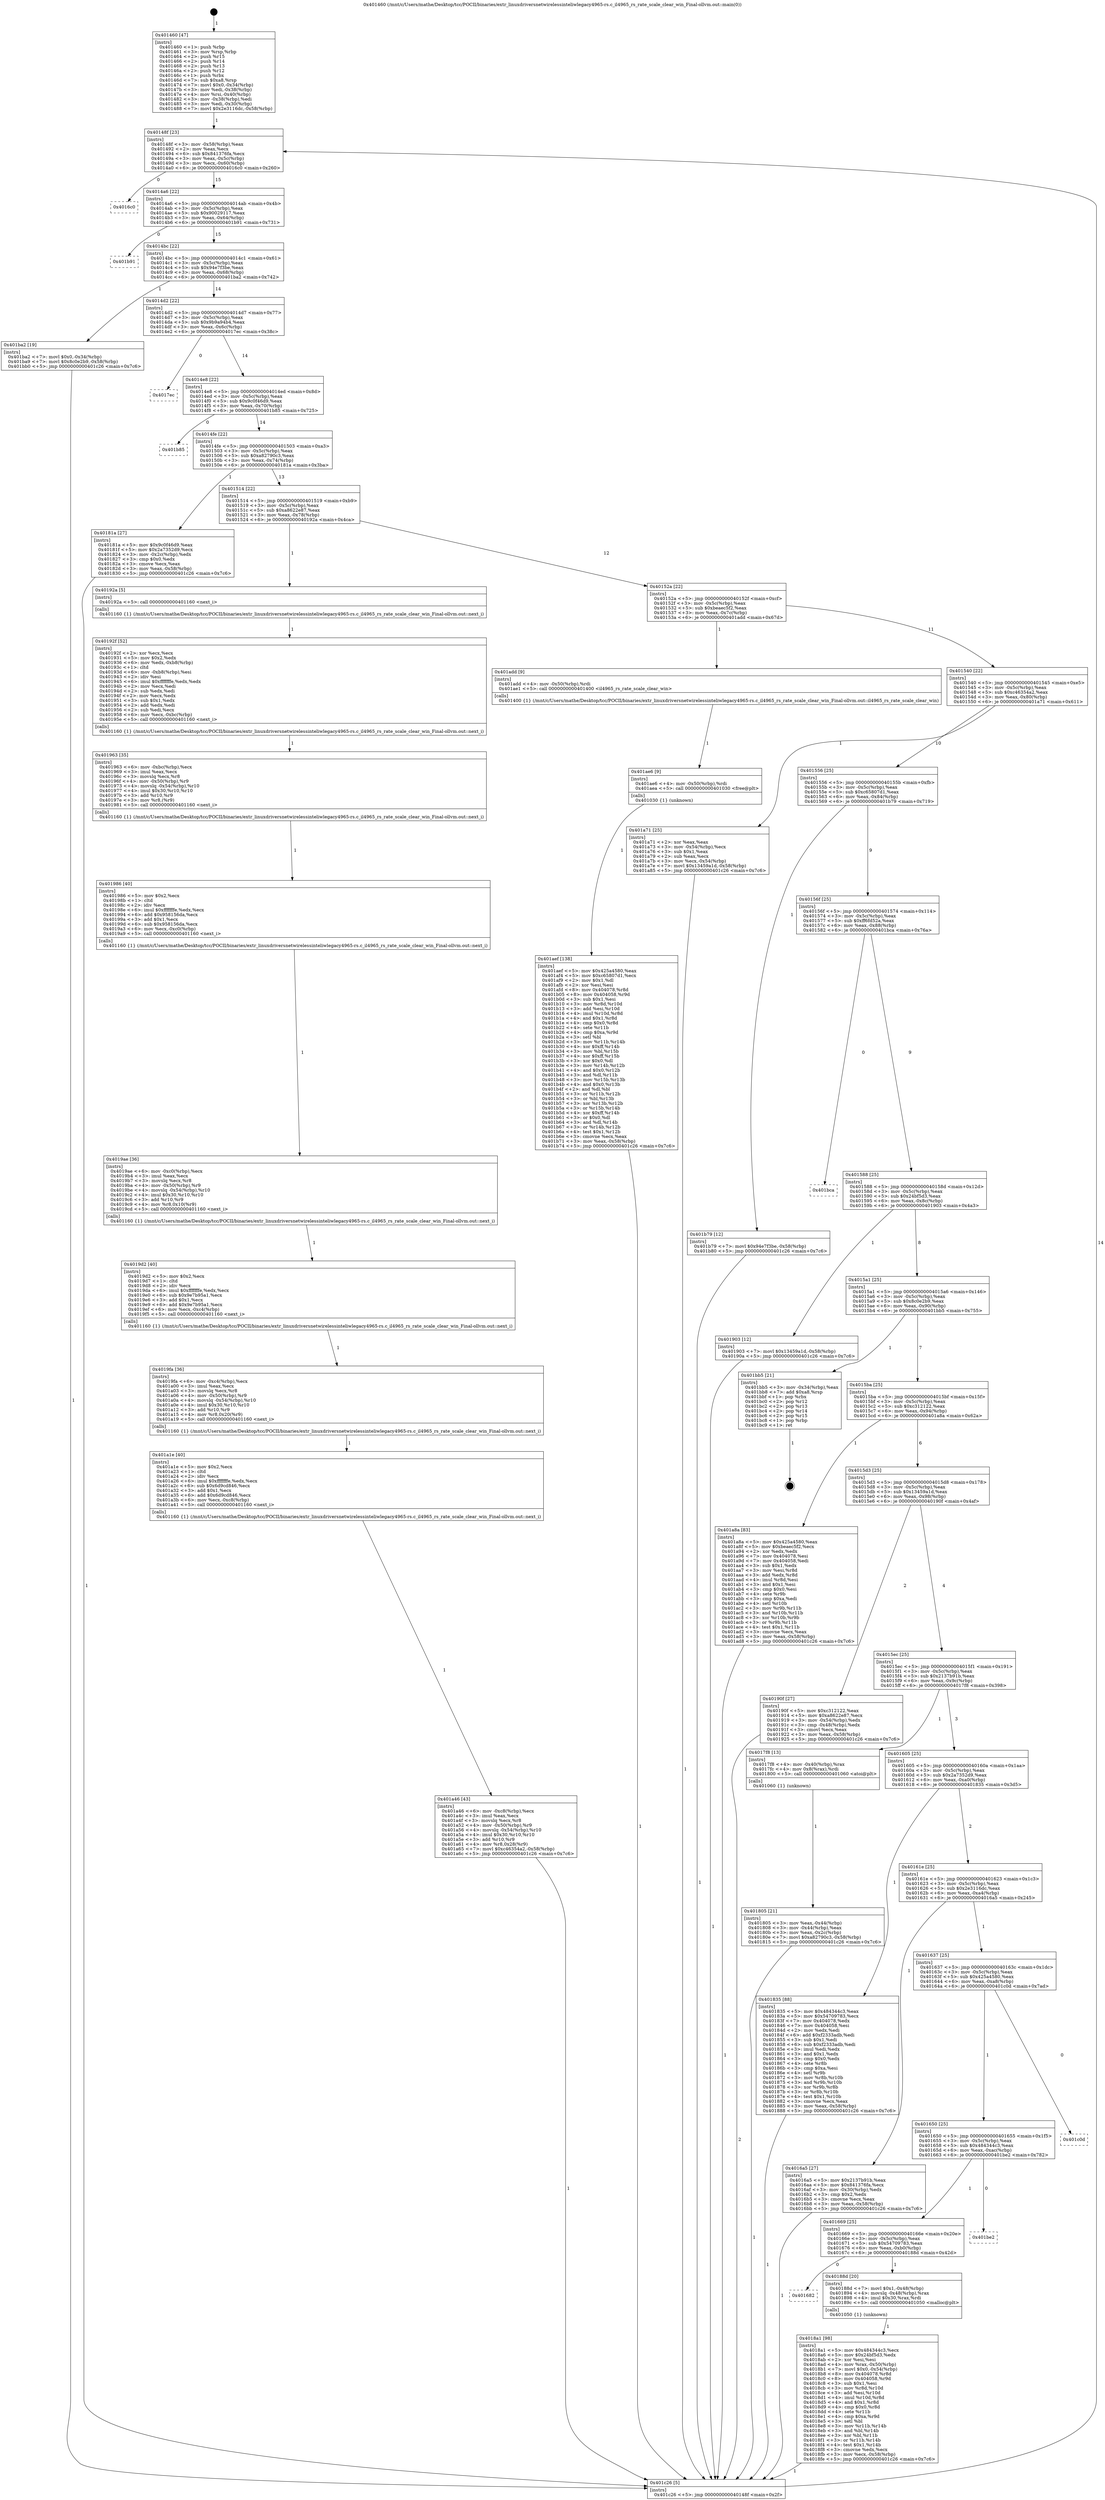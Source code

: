 digraph "0x401460" {
  label = "0x401460 (/mnt/c/Users/mathe/Desktop/tcc/POCII/binaries/extr_linuxdriversnetwirelessinteliwlegacy4965-rs.c_il4965_rs_rate_scale_clear_win_Final-ollvm.out::main(0))"
  labelloc = "t"
  node[shape=record]

  Entry [label="",width=0.3,height=0.3,shape=circle,fillcolor=black,style=filled]
  "0x40148f" [label="{
     0x40148f [23]\l
     | [instrs]\l
     &nbsp;&nbsp;0x40148f \<+3\>: mov -0x58(%rbp),%eax\l
     &nbsp;&nbsp;0x401492 \<+2\>: mov %eax,%ecx\l
     &nbsp;&nbsp;0x401494 \<+6\>: sub $0x841376fa,%ecx\l
     &nbsp;&nbsp;0x40149a \<+3\>: mov %eax,-0x5c(%rbp)\l
     &nbsp;&nbsp;0x40149d \<+3\>: mov %ecx,-0x60(%rbp)\l
     &nbsp;&nbsp;0x4014a0 \<+6\>: je 00000000004016c0 \<main+0x260\>\l
  }"]
  "0x4016c0" [label="{
     0x4016c0\l
  }", style=dashed]
  "0x4014a6" [label="{
     0x4014a6 [22]\l
     | [instrs]\l
     &nbsp;&nbsp;0x4014a6 \<+5\>: jmp 00000000004014ab \<main+0x4b\>\l
     &nbsp;&nbsp;0x4014ab \<+3\>: mov -0x5c(%rbp),%eax\l
     &nbsp;&nbsp;0x4014ae \<+5\>: sub $0x90029117,%eax\l
     &nbsp;&nbsp;0x4014b3 \<+3\>: mov %eax,-0x64(%rbp)\l
     &nbsp;&nbsp;0x4014b6 \<+6\>: je 0000000000401b91 \<main+0x731\>\l
  }"]
  Exit [label="",width=0.3,height=0.3,shape=circle,fillcolor=black,style=filled,peripheries=2]
  "0x401b91" [label="{
     0x401b91\l
  }", style=dashed]
  "0x4014bc" [label="{
     0x4014bc [22]\l
     | [instrs]\l
     &nbsp;&nbsp;0x4014bc \<+5\>: jmp 00000000004014c1 \<main+0x61\>\l
     &nbsp;&nbsp;0x4014c1 \<+3\>: mov -0x5c(%rbp),%eax\l
     &nbsp;&nbsp;0x4014c4 \<+5\>: sub $0x94e7f3be,%eax\l
     &nbsp;&nbsp;0x4014c9 \<+3\>: mov %eax,-0x68(%rbp)\l
     &nbsp;&nbsp;0x4014cc \<+6\>: je 0000000000401ba2 \<main+0x742\>\l
  }"]
  "0x401aef" [label="{
     0x401aef [138]\l
     | [instrs]\l
     &nbsp;&nbsp;0x401aef \<+5\>: mov $0x425a4580,%eax\l
     &nbsp;&nbsp;0x401af4 \<+5\>: mov $0xc65807d1,%ecx\l
     &nbsp;&nbsp;0x401af9 \<+2\>: mov $0x1,%dl\l
     &nbsp;&nbsp;0x401afb \<+2\>: xor %esi,%esi\l
     &nbsp;&nbsp;0x401afd \<+8\>: mov 0x404078,%r8d\l
     &nbsp;&nbsp;0x401b05 \<+8\>: mov 0x404058,%r9d\l
     &nbsp;&nbsp;0x401b0d \<+3\>: sub $0x1,%esi\l
     &nbsp;&nbsp;0x401b10 \<+3\>: mov %r8d,%r10d\l
     &nbsp;&nbsp;0x401b13 \<+3\>: add %esi,%r10d\l
     &nbsp;&nbsp;0x401b16 \<+4\>: imul %r10d,%r8d\l
     &nbsp;&nbsp;0x401b1a \<+4\>: and $0x1,%r8d\l
     &nbsp;&nbsp;0x401b1e \<+4\>: cmp $0x0,%r8d\l
     &nbsp;&nbsp;0x401b22 \<+4\>: sete %r11b\l
     &nbsp;&nbsp;0x401b26 \<+4\>: cmp $0xa,%r9d\l
     &nbsp;&nbsp;0x401b2a \<+3\>: setl %bl\l
     &nbsp;&nbsp;0x401b2d \<+3\>: mov %r11b,%r14b\l
     &nbsp;&nbsp;0x401b30 \<+4\>: xor $0xff,%r14b\l
     &nbsp;&nbsp;0x401b34 \<+3\>: mov %bl,%r15b\l
     &nbsp;&nbsp;0x401b37 \<+4\>: xor $0xff,%r15b\l
     &nbsp;&nbsp;0x401b3b \<+3\>: xor $0x0,%dl\l
     &nbsp;&nbsp;0x401b3e \<+3\>: mov %r14b,%r12b\l
     &nbsp;&nbsp;0x401b41 \<+4\>: and $0x0,%r12b\l
     &nbsp;&nbsp;0x401b45 \<+3\>: and %dl,%r11b\l
     &nbsp;&nbsp;0x401b48 \<+3\>: mov %r15b,%r13b\l
     &nbsp;&nbsp;0x401b4b \<+4\>: and $0x0,%r13b\l
     &nbsp;&nbsp;0x401b4f \<+2\>: and %dl,%bl\l
     &nbsp;&nbsp;0x401b51 \<+3\>: or %r11b,%r12b\l
     &nbsp;&nbsp;0x401b54 \<+3\>: or %bl,%r13b\l
     &nbsp;&nbsp;0x401b57 \<+3\>: xor %r13b,%r12b\l
     &nbsp;&nbsp;0x401b5a \<+3\>: or %r15b,%r14b\l
     &nbsp;&nbsp;0x401b5d \<+4\>: xor $0xff,%r14b\l
     &nbsp;&nbsp;0x401b61 \<+3\>: or $0x0,%dl\l
     &nbsp;&nbsp;0x401b64 \<+3\>: and %dl,%r14b\l
     &nbsp;&nbsp;0x401b67 \<+3\>: or %r14b,%r12b\l
     &nbsp;&nbsp;0x401b6a \<+4\>: test $0x1,%r12b\l
     &nbsp;&nbsp;0x401b6e \<+3\>: cmovne %ecx,%eax\l
     &nbsp;&nbsp;0x401b71 \<+3\>: mov %eax,-0x58(%rbp)\l
     &nbsp;&nbsp;0x401b74 \<+5\>: jmp 0000000000401c26 \<main+0x7c6\>\l
  }"]
  "0x401ba2" [label="{
     0x401ba2 [19]\l
     | [instrs]\l
     &nbsp;&nbsp;0x401ba2 \<+7\>: movl $0x0,-0x34(%rbp)\l
     &nbsp;&nbsp;0x401ba9 \<+7\>: movl $0x8c0e2b9,-0x58(%rbp)\l
     &nbsp;&nbsp;0x401bb0 \<+5\>: jmp 0000000000401c26 \<main+0x7c6\>\l
  }"]
  "0x4014d2" [label="{
     0x4014d2 [22]\l
     | [instrs]\l
     &nbsp;&nbsp;0x4014d2 \<+5\>: jmp 00000000004014d7 \<main+0x77\>\l
     &nbsp;&nbsp;0x4014d7 \<+3\>: mov -0x5c(%rbp),%eax\l
     &nbsp;&nbsp;0x4014da \<+5\>: sub $0x9b9a94b4,%eax\l
     &nbsp;&nbsp;0x4014df \<+3\>: mov %eax,-0x6c(%rbp)\l
     &nbsp;&nbsp;0x4014e2 \<+6\>: je 00000000004017ec \<main+0x38c\>\l
  }"]
  "0x401ae6" [label="{
     0x401ae6 [9]\l
     | [instrs]\l
     &nbsp;&nbsp;0x401ae6 \<+4\>: mov -0x50(%rbp),%rdi\l
     &nbsp;&nbsp;0x401aea \<+5\>: call 0000000000401030 \<free@plt\>\l
     | [calls]\l
     &nbsp;&nbsp;0x401030 \{1\} (unknown)\l
  }"]
  "0x4017ec" [label="{
     0x4017ec\l
  }", style=dashed]
  "0x4014e8" [label="{
     0x4014e8 [22]\l
     | [instrs]\l
     &nbsp;&nbsp;0x4014e8 \<+5\>: jmp 00000000004014ed \<main+0x8d\>\l
     &nbsp;&nbsp;0x4014ed \<+3\>: mov -0x5c(%rbp),%eax\l
     &nbsp;&nbsp;0x4014f0 \<+5\>: sub $0x9c0f46d9,%eax\l
     &nbsp;&nbsp;0x4014f5 \<+3\>: mov %eax,-0x70(%rbp)\l
     &nbsp;&nbsp;0x4014f8 \<+6\>: je 0000000000401b85 \<main+0x725\>\l
  }"]
  "0x401a46" [label="{
     0x401a46 [43]\l
     | [instrs]\l
     &nbsp;&nbsp;0x401a46 \<+6\>: mov -0xc8(%rbp),%ecx\l
     &nbsp;&nbsp;0x401a4c \<+3\>: imul %eax,%ecx\l
     &nbsp;&nbsp;0x401a4f \<+3\>: movslq %ecx,%r8\l
     &nbsp;&nbsp;0x401a52 \<+4\>: mov -0x50(%rbp),%r9\l
     &nbsp;&nbsp;0x401a56 \<+4\>: movslq -0x54(%rbp),%r10\l
     &nbsp;&nbsp;0x401a5a \<+4\>: imul $0x30,%r10,%r10\l
     &nbsp;&nbsp;0x401a5e \<+3\>: add %r10,%r9\l
     &nbsp;&nbsp;0x401a61 \<+4\>: mov %r8,0x28(%r9)\l
     &nbsp;&nbsp;0x401a65 \<+7\>: movl $0xc46354a2,-0x58(%rbp)\l
     &nbsp;&nbsp;0x401a6c \<+5\>: jmp 0000000000401c26 \<main+0x7c6\>\l
  }"]
  "0x401b85" [label="{
     0x401b85\l
  }", style=dashed]
  "0x4014fe" [label="{
     0x4014fe [22]\l
     | [instrs]\l
     &nbsp;&nbsp;0x4014fe \<+5\>: jmp 0000000000401503 \<main+0xa3\>\l
     &nbsp;&nbsp;0x401503 \<+3\>: mov -0x5c(%rbp),%eax\l
     &nbsp;&nbsp;0x401506 \<+5\>: sub $0xa82790c3,%eax\l
     &nbsp;&nbsp;0x40150b \<+3\>: mov %eax,-0x74(%rbp)\l
     &nbsp;&nbsp;0x40150e \<+6\>: je 000000000040181a \<main+0x3ba\>\l
  }"]
  "0x401a1e" [label="{
     0x401a1e [40]\l
     | [instrs]\l
     &nbsp;&nbsp;0x401a1e \<+5\>: mov $0x2,%ecx\l
     &nbsp;&nbsp;0x401a23 \<+1\>: cltd\l
     &nbsp;&nbsp;0x401a24 \<+2\>: idiv %ecx\l
     &nbsp;&nbsp;0x401a26 \<+6\>: imul $0xfffffffe,%edx,%ecx\l
     &nbsp;&nbsp;0x401a2c \<+6\>: sub $0x6d9cd846,%ecx\l
     &nbsp;&nbsp;0x401a32 \<+3\>: add $0x1,%ecx\l
     &nbsp;&nbsp;0x401a35 \<+6\>: add $0x6d9cd846,%ecx\l
     &nbsp;&nbsp;0x401a3b \<+6\>: mov %ecx,-0xc8(%rbp)\l
     &nbsp;&nbsp;0x401a41 \<+5\>: call 0000000000401160 \<next_i\>\l
     | [calls]\l
     &nbsp;&nbsp;0x401160 \{1\} (/mnt/c/Users/mathe/Desktop/tcc/POCII/binaries/extr_linuxdriversnetwirelessinteliwlegacy4965-rs.c_il4965_rs_rate_scale_clear_win_Final-ollvm.out::next_i)\l
  }"]
  "0x40181a" [label="{
     0x40181a [27]\l
     | [instrs]\l
     &nbsp;&nbsp;0x40181a \<+5\>: mov $0x9c0f46d9,%eax\l
     &nbsp;&nbsp;0x40181f \<+5\>: mov $0x2a7352d9,%ecx\l
     &nbsp;&nbsp;0x401824 \<+3\>: mov -0x2c(%rbp),%edx\l
     &nbsp;&nbsp;0x401827 \<+3\>: cmp $0x0,%edx\l
     &nbsp;&nbsp;0x40182a \<+3\>: cmove %ecx,%eax\l
     &nbsp;&nbsp;0x40182d \<+3\>: mov %eax,-0x58(%rbp)\l
     &nbsp;&nbsp;0x401830 \<+5\>: jmp 0000000000401c26 \<main+0x7c6\>\l
  }"]
  "0x401514" [label="{
     0x401514 [22]\l
     | [instrs]\l
     &nbsp;&nbsp;0x401514 \<+5\>: jmp 0000000000401519 \<main+0xb9\>\l
     &nbsp;&nbsp;0x401519 \<+3\>: mov -0x5c(%rbp),%eax\l
     &nbsp;&nbsp;0x40151c \<+5\>: sub $0xa8622e87,%eax\l
     &nbsp;&nbsp;0x401521 \<+3\>: mov %eax,-0x78(%rbp)\l
     &nbsp;&nbsp;0x401524 \<+6\>: je 000000000040192a \<main+0x4ca\>\l
  }"]
  "0x4019fa" [label="{
     0x4019fa [36]\l
     | [instrs]\l
     &nbsp;&nbsp;0x4019fa \<+6\>: mov -0xc4(%rbp),%ecx\l
     &nbsp;&nbsp;0x401a00 \<+3\>: imul %eax,%ecx\l
     &nbsp;&nbsp;0x401a03 \<+3\>: movslq %ecx,%r8\l
     &nbsp;&nbsp;0x401a06 \<+4\>: mov -0x50(%rbp),%r9\l
     &nbsp;&nbsp;0x401a0a \<+4\>: movslq -0x54(%rbp),%r10\l
     &nbsp;&nbsp;0x401a0e \<+4\>: imul $0x30,%r10,%r10\l
     &nbsp;&nbsp;0x401a12 \<+3\>: add %r10,%r9\l
     &nbsp;&nbsp;0x401a15 \<+4\>: mov %r8,0x20(%r9)\l
     &nbsp;&nbsp;0x401a19 \<+5\>: call 0000000000401160 \<next_i\>\l
     | [calls]\l
     &nbsp;&nbsp;0x401160 \{1\} (/mnt/c/Users/mathe/Desktop/tcc/POCII/binaries/extr_linuxdriversnetwirelessinteliwlegacy4965-rs.c_il4965_rs_rate_scale_clear_win_Final-ollvm.out::next_i)\l
  }"]
  "0x40192a" [label="{
     0x40192a [5]\l
     | [instrs]\l
     &nbsp;&nbsp;0x40192a \<+5\>: call 0000000000401160 \<next_i\>\l
     | [calls]\l
     &nbsp;&nbsp;0x401160 \{1\} (/mnt/c/Users/mathe/Desktop/tcc/POCII/binaries/extr_linuxdriversnetwirelessinteliwlegacy4965-rs.c_il4965_rs_rate_scale_clear_win_Final-ollvm.out::next_i)\l
  }"]
  "0x40152a" [label="{
     0x40152a [22]\l
     | [instrs]\l
     &nbsp;&nbsp;0x40152a \<+5\>: jmp 000000000040152f \<main+0xcf\>\l
     &nbsp;&nbsp;0x40152f \<+3\>: mov -0x5c(%rbp),%eax\l
     &nbsp;&nbsp;0x401532 \<+5\>: sub $0xbeaec5f2,%eax\l
     &nbsp;&nbsp;0x401537 \<+3\>: mov %eax,-0x7c(%rbp)\l
     &nbsp;&nbsp;0x40153a \<+6\>: je 0000000000401add \<main+0x67d\>\l
  }"]
  "0x4019d2" [label="{
     0x4019d2 [40]\l
     | [instrs]\l
     &nbsp;&nbsp;0x4019d2 \<+5\>: mov $0x2,%ecx\l
     &nbsp;&nbsp;0x4019d7 \<+1\>: cltd\l
     &nbsp;&nbsp;0x4019d8 \<+2\>: idiv %ecx\l
     &nbsp;&nbsp;0x4019da \<+6\>: imul $0xfffffffe,%edx,%ecx\l
     &nbsp;&nbsp;0x4019e0 \<+6\>: sub $0x9e7b95a1,%ecx\l
     &nbsp;&nbsp;0x4019e6 \<+3\>: add $0x1,%ecx\l
     &nbsp;&nbsp;0x4019e9 \<+6\>: add $0x9e7b95a1,%ecx\l
     &nbsp;&nbsp;0x4019ef \<+6\>: mov %ecx,-0xc4(%rbp)\l
     &nbsp;&nbsp;0x4019f5 \<+5\>: call 0000000000401160 \<next_i\>\l
     | [calls]\l
     &nbsp;&nbsp;0x401160 \{1\} (/mnt/c/Users/mathe/Desktop/tcc/POCII/binaries/extr_linuxdriversnetwirelessinteliwlegacy4965-rs.c_il4965_rs_rate_scale_clear_win_Final-ollvm.out::next_i)\l
  }"]
  "0x401add" [label="{
     0x401add [9]\l
     | [instrs]\l
     &nbsp;&nbsp;0x401add \<+4\>: mov -0x50(%rbp),%rdi\l
     &nbsp;&nbsp;0x401ae1 \<+5\>: call 0000000000401400 \<il4965_rs_rate_scale_clear_win\>\l
     | [calls]\l
     &nbsp;&nbsp;0x401400 \{1\} (/mnt/c/Users/mathe/Desktop/tcc/POCII/binaries/extr_linuxdriversnetwirelessinteliwlegacy4965-rs.c_il4965_rs_rate_scale_clear_win_Final-ollvm.out::il4965_rs_rate_scale_clear_win)\l
  }"]
  "0x401540" [label="{
     0x401540 [22]\l
     | [instrs]\l
     &nbsp;&nbsp;0x401540 \<+5\>: jmp 0000000000401545 \<main+0xe5\>\l
     &nbsp;&nbsp;0x401545 \<+3\>: mov -0x5c(%rbp),%eax\l
     &nbsp;&nbsp;0x401548 \<+5\>: sub $0xc46354a2,%eax\l
     &nbsp;&nbsp;0x40154d \<+3\>: mov %eax,-0x80(%rbp)\l
     &nbsp;&nbsp;0x401550 \<+6\>: je 0000000000401a71 \<main+0x611\>\l
  }"]
  "0x4019ae" [label="{
     0x4019ae [36]\l
     | [instrs]\l
     &nbsp;&nbsp;0x4019ae \<+6\>: mov -0xc0(%rbp),%ecx\l
     &nbsp;&nbsp;0x4019b4 \<+3\>: imul %eax,%ecx\l
     &nbsp;&nbsp;0x4019b7 \<+3\>: movslq %ecx,%r8\l
     &nbsp;&nbsp;0x4019ba \<+4\>: mov -0x50(%rbp),%r9\l
     &nbsp;&nbsp;0x4019be \<+4\>: movslq -0x54(%rbp),%r10\l
     &nbsp;&nbsp;0x4019c2 \<+4\>: imul $0x30,%r10,%r10\l
     &nbsp;&nbsp;0x4019c6 \<+3\>: add %r10,%r9\l
     &nbsp;&nbsp;0x4019c9 \<+4\>: mov %r8,0x10(%r9)\l
     &nbsp;&nbsp;0x4019cd \<+5\>: call 0000000000401160 \<next_i\>\l
     | [calls]\l
     &nbsp;&nbsp;0x401160 \{1\} (/mnt/c/Users/mathe/Desktop/tcc/POCII/binaries/extr_linuxdriversnetwirelessinteliwlegacy4965-rs.c_il4965_rs_rate_scale_clear_win_Final-ollvm.out::next_i)\l
  }"]
  "0x401a71" [label="{
     0x401a71 [25]\l
     | [instrs]\l
     &nbsp;&nbsp;0x401a71 \<+2\>: xor %eax,%eax\l
     &nbsp;&nbsp;0x401a73 \<+3\>: mov -0x54(%rbp),%ecx\l
     &nbsp;&nbsp;0x401a76 \<+3\>: sub $0x1,%eax\l
     &nbsp;&nbsp;0x401a79 \<+2\>: sub %eax,%ecx\l
     &nbsp;&nbsp;0x401a7b \<+3\>: mov %ecx,-0x54(%rbp)\l
     &nbsp;&nbsp;0x401a7e \<+7\>: movl $0x13459a1d,-0x58(%rbp)\l
     &nbsp;&nbsp;0x401a85 \<+5\>: jmp 0000000000401c26 \<main+0x7c6\>\l
  }"]
  "0x401556" [label="{
     0x401556 [25]\l
     | [instrs]\l
     &nbsp;&nbsp;0x401556 \<+5\>: jmp 000000000040155b \<main+0xfb\>\l
     &nbsp;&nbsp;0x40155b \<+3\>: mov -0x5c(%rbp),%eax\l
     &nbsp;&nbsp;0x40155e \<+5\>: sub $0xc65807d1,%eax\l
     &nbsp;&nbsp;0x401563 \<+6\>: mov %eax,-0x84(%rbp)\l
     &nbsp;&nbsp;0x401569 \<+6\>: je 0000000000401b79 \<main+0x719\>\l
  }"]
  "0x401986" [label="{
     0x401986 [40]\l
     | [instrs]\l
     &nbsp;&nbsp;0x401986 \<+5\>: mov $0x2,%ecx\l
     &nbsp;&nbsp;0x40198b \<+1\>: cltd\l
     &nbsp;&nbsp;0x40198c \<+2\>: idiv %ecx\l
     &nbsp;&nbsp;0x40198e \<+6\>: imul $0xfffffffe,%edx,%ecx\l
     &nbsp;&nbsp;0x401994 \<+6\>: add $0x958156da,%ecx\l
     &nbsp;&nbsp;0x40199a \<+3\>: add $0x1,%ecx\l
     &nbsp;&nbsp;0x40199d \<+6\>: sub $0x958156da,%ecx\l
     &nbsp;&nbsp;0x4019a3 \<+6\>: mov %ecx,-0xc0(%rbp)\l
     &nbsp;&nbsp;0x4019a9 \<+5\>: call 0000000000401160 \<next_i\>\l
     | [calls]\l
     &nbsp;&nbsp;0x401160 \{1\} (/mnt/c/Users/mathe/Desktop/tcc/POCII/binaries/extr_linuxdriversnetwirelessinteliwlegacy4965-rs.c_il4965_rs_rate_scale_clear_win_Final-ollvm.out::next_i)\l
  }"]
  "0x401b79" [label="{
     0x401b79 [12]\l
     | [instrs]\l
     &nbsp;&nbsp;0x401b79 \<+7\>: movl $0x94e7f3be,-0x58(%rbp)\l
     &nbsp;&nbsp;0x401b80 \<+5\>: jmp 0000000000401c26 \<main+0x7c6\>\l
  }"]
  "0x40156f" [label="{
     0x40156f [25]\l
     | [instrs]\l
     &nbsp;&nbsp;0x40156f \<+5\>: jmp 0000000000401574 \<main+0x114\>\l
     &nbsp;&nbsp;0x401574 \<+3\>: mov -0x5c(%rbp),%eax\l
     &nbsp;&nbsp;0x401577 \<+5\>: sub $0xff6fd52a,%eax\l
     &nbsp;&nbsp;0x40157c \<+6\>: mov %eax,-0x88(%rbp)\l
     &nbsp;&nbsp;0x401582 \<+6\>: je 0000000000401bca \<main+0x76a\>\l
  }"]
  "0x401963" [label="{
     0x401963 [35]\l
     | [instrs]\l
     &nbsp;&nbsp;0x401963 \<+6\>: mov -0xbc(%rbp),%ecx\l
     &nbsp;&nbsp;0x401969 \<+3\>: imul %eax,%ecx\l
     &nbsp;&nbsp;0x40196c \<+3\>: movslq %ecx,%r8\l
     &nbsp;&nbsp;0x40196f \<+4\>: mov -0x50(%rbp),%r9\l
     &nbsp;&nbsp;0x401973 \<+4\>: movslq -0x54(%rbp),%r10\l
     &nbsp;&nbsp;0x401977 \<+4\>: imul $0x30,%r10,%r10\l
     &nbsp;&nbsp;0x40197b \<+3\>: add %r10,%r9\l
     &nbsp;&nbsp;0x40197e \<+3\>: mov %r8,(%r9)\l
     &nbsp;&nbsp;0x401981 \<+5\>: call 0000000000401160 \<next_i\>\l
     | [calls]\l
     &nbsp;&nbsp;0x401160 \{1\} (/mnt/c/Users/mathe/Desktop/tcc/POCII/binaries/extr_linuxdriversnetwirelessinteliwlegacy4965-rs.c_il4965_rs_rate_scale_clear_win_Final-ollvm.out::next_i)\l
  }"]
  "0x401bca" [label="{
     0x401bca\l
  }", style=dashed]
  "0x401588" [label="{
     0x401588 [25]\l
     | [instrs]\l
     &nbsp;&nbsp;0x401588 \<+5\>: jmp 000000000040158d \<main+0x12d\>\l
     &nbsp;&nbsp;0x40158d \<+3\>: mov -0x5c(%rbp),%eax\l
     &nbsp;&nbsp;0x401590 \<+5\>: sub $0x24bf5d3,%eax\l
     &nbsp;&nbsp;0x401595 \<+6\>: mov %eax,-0x8c(%rbp)\l
     &nbsp;&nbsp;0x40159b \<+6\>: je 0000000000401903 \<main+0x4a3\>\l
  }"]
  "0x40192f" [label="{
     0x40192f [52]\l
     | [instrs]\l
     &nbsp;&nbsp;0x40192f \<+2\>: xor %ecx,%ecx\l
     &nbsp;&nbsp;0x401931 \<+5\>: mov $0x2,%edx\l
     &nbsp;&nbsp;0x401936 \<+6\>: mov %edx,-0xb8(%rbp)\l
     &nbsp;&nbsp;0x40193c \<+1\>: cltd\l
     &nbsp;&nbsp;0x40193d \<+6\>: mov -0xb8(%rbp),%esi\l
     &nbsp;&nbsp;0x401943 \<+2\>: idiv %esi\l
     &nbsp;&nbsp;0x401945 \<+6\>: imul $0xfffffffe,%edx,%edx\l
     &nbsp;&nbsp;0x40194b \<+2\>: mov %ecx,%edi\l
     &nbsp;&nbsp;0x40194d \<+2\>: sub %edx,%edi\l
     &nbsp;&nbsp;0x40194f \<+2\>: mov %ecx,%edx\l
     &nbsp;&nbsp;0x401951 \<+3\>: sub $0x1,%edx\l
     &nbsp;&nbsp;0x401954 \<+2\>: add %edx,%edi\l
     &nbsp;&nbsp;0x401956 \<+2\>: sub %edi,%ecx\l
     &nbsp;&nbsp;0x401958 \<+6\>: mov %ecx,-0xbc(%rbp)\l
     &nbsp;&nbsp;0x40195e \<+5\>: call 0000000000401160 \<next_i\>\l
     | [calls]\l
     &nbsp;&nbsp;0x401160 \{1\} (/mnt/c/Users/mathe/Desktop/tcc/POCII/binaries/extr_linuxdriversnetwirelessinteliwlegacy4965-rs.c_il4965_rs_rate_scale_clear_win_Final-ollvm.out::next_i)\l
  }"]
  "0x401903" [label="{
     0x401903 [12]\l
     | [instrs]\l
     &nbsp;&nbsp;0x401903 \<+7\>: movl $0x13459a1d,-0x58(%rbp)\l
     &nbsp;&nbsp;0x40190a \<+5\>: jmp 0000000000401c26 \<main+0x7c6\>\l
  }"]
  "0x4015a1" [label="{
     0x4015a1 [25]\l
     | [instrs]\l
     &nbsp;&nbsp;0x4015a1 \<+5\>: jmp 00000000004015a6 \<main+0x146\>\l
     &nbsp;&nbsp;0x4015a6 \<+3\>: mov -0x5c(%rbp),%eax\l
     &nbsp;&nbsp;0x4015a9 \<+5\>: sub $0x8c0e2b9,%eax\l
     &nbsp;&nbsp;0x4015ae \<+6\>: mov %eax,-0x90(%rbp)\l
     &nbsp;&nbsp;0x4015b4 \<+6\>: je 0000000000401bb5 \<main+0x755\>\l
  }"]
  "0x4018a1" [label="{
     0x4018a1 [98]\l
     | [instrs]\l
     &nbsp;&nbsp;0x4018a1 \<+5\>: mov $0x484344c3,%ecx\l
     &nbsp;&nbsp;0x4018a6 \<+5\>: mov $0x24bf5d3,%edx\l
     &nbsp;&nbsp;0x4018ab \<+2\>: xor %esi,%esi\l
     &nbsp;&nbsp;0x4018ad \<+4\>: mov %rax,-0x50(%rbp)\l
     &nbsp;&nbsp;0x4018b1 \<+7\>: movl $0x0,-0x54(%rbp)\l
     &nbsp;&nbsp;0x4018b8 \<+8\>: mov 0x404078,%r8d\l
     &nbsp;&nbsp;0x4018c0 \<+8\>: mov 0x404058,%r9d\l
     &nbsp;&nbsp;0x4018c8 \<+3\>: sub $0x1,%esi\l
     &nbsp;&nbsp;0x4018cb \<+3\>: mov %r8d,%r10d\l
     &nbsp;&nbsp;0x4018ce \<+3\>: add %esi,%r10d\l
     &nbsp;&nbsp;0x4018d1 \<+4\>: imul %r10d,%r8d\l
     &nbsp;&nbsp;0x4018d5 \<+4\>: and $0x1,%r8d\l
     &nbsp;&nbsp;0x4018d9 \<+4\>: cmp $0x0,%r8d\l
     &nbsp;&nbsp;0x4018dd \<+4\>: sete %r11b\l
     &nbsp;&nbsp;0x4018e1 \<+4\>: cmp $0xa,%r9d\l
     &nbsp;&nbsp;0x4018e5 \<+3\>: setl %bl\l
     &nbsp;&nbsp;0x4018e8 \<+3\>: mov %r11b,%r14b\l
     &nbsp;&nbsp;0x4018eb \<+3\>: and %bl,%r14b\l
     &nbsp;&nbsp;0x4018ee \<+3\>: xor %bl,%r11b\l
     &nbsp;&nbsp;0x4018f1 \<+3\>: or %r11b,%r14b\l
     &nbsp;&nbsp;0x4018f4 \<+4\>: test $0x1,%r14b\l
     &nbsp;&nbsp;0x4018f8 \<+3\>: cmovne %edx,%ecx\l
     &nbsp;&nbsp;0x4018fb \<+3\>: mov %ecx,-0x58(%rbp)\l
     &nbsp;&nbsp;0x4018fe \<+5\>: jmp 0000000000401c26 \<main+0x7c6\>\l
  }"]
  "0x401bb5" [label="{
     0x401bb5 [21]\l
     | [instrs]\l
     &nbsp;&nbsp;0x401bb5 \<+3\>: mov -0x34(%rbp),%eax\l
     &nbsp;&nbsp;0x401bb8 \<+7\>: add $0xa8,%rsp\l
     &nbsp;&nbsp;0x401bbf \<+1\>: pop %rbx\l
     &nbsp;&nbsp;0x401bc0 \<+2\>: pop %r12\l
     &nbsp;&nbsp;0x401bc2 \<+2\>: pop %r13\l
     &nbsp;&nbsp;0x401bc4 \<+2\>: pop %r14\l
     &nbsp;&nbsp;0x401bc6 \<+2\>: pop %r15\l
     &nbsp;&nbsp;0x401bc8 \<+1\>: pop %rbp\l
     &nbsp;&nbsp;0x401bc9 \<+1\>: ret\l
  }"]
  "0x4015ba" [label="{
     0x4015ba [25]\l
     | [instrs]\l
     &nbsp;&nbsp;0x4015ba \<+5\>: jmp 00000000004015bf \<main+0x15f\>\l
     &nbsp;&nbsp;0x4015bf \<+3\>: mov -0x5c(%rbp),%eax\l
     &nbsp;&nbsp;0x4015c2 \<+5\>: sub $0xc312122,%eax\l
     &nbsp;&nbsp;0x4015c7 \<+6\>: mov %eax,-0x94(%rbp)\l
     &nbsp;&nbsp;0x4015cd \<+6\>: je 0000000000401a8a \<main+0x62a\>\l
  }"]
  "0x401682" [label="{
     0x401682\l
  }", style=dashed]
  "0x401a8a" [label="{
     0x401a8a [83]\l
     | [instrs]\l
     &nbsp;&nbsp;0x401a8a \<+5\>: mov $0x425a4580,%eax\l
     &nbsp;&nbsp;0x401a8f \<+5\>: mov $0xbeaec5f2,%ecx\l
     &nbsp;&nbsp;0x401a94 \<+2\>: xor %edx,%edx\l
     &nbsp;&nbsp;0x401a96 \<+7\>: mov 0x404078,%esi\l
     &nbsp;&nbsp;0x401a9d \<+7\>: mov 0x404058,%edi\l
     &nbsp;&nbsp;0x401aa4 \<+3\>: sub $0x1,%edx\l
     &nbsp;&nbsp;0x401aa7 \<+3\>: mov %esi,%r8d\l
     &nbsp;&nbsp;0x401aaa \<+3\>: add %edx,%r8d\l
     &nbsp;&nbsp;0x401aad \<+4\>: imul %r8d,%esi\l
     &nbsp;&nbsp;0x401ab1 \<+3\>: and $0x1,%esi\l
     &nbsp;&nbsp;0x401ab4 \<+3\>: cmp $0x0,%esi\l
     &nbsp;&nbsp;0x401ab7 \<+4\>: sete %r9b\l
     &nbsp;&nbsp;0x401abb \<+3\>: cmp $0xa,%edi\l
     &nbsp;&nbsp;0x401abe \<+4\>: setl %r10b\l
     &nbsp;&nbsp;0x401ac2 \<+3\>: mov %r9b,%r11b\l
     &nbsp;&nbsp;0x401ac5 \<+3\>: and %r10b,%r11b\l
     &nbsp;&nbsp;0x401ac8 \<+3\>: xor %r10b,%r9b\l
     &nbsp;&nbsp;0x401acb \<+3\>: or %r9b,%r11b\l
     &nbsp;&nbsp;0x401ace \<+4\>: test $0x1,%r11b\l
     &nbsp;&nbsp;0x401ad2 \<+3\>: cmovne %ecx,%eax\l
     &nbsp;&nbsp;0x401ad5 \<+3\>: mov %eax,-0x58(%rbp)\l
     &nbsp;&nbsp;0x401ad8 \<+5\>: jmp 0000000000401c26 \<main+0x7c6\>\l
  }"]
  "0x4015d3" [label="{
     0x4015d3 [25]\l
     | [instrs]\l
     &nbsp;&nbsp;0x4015d3 \<+5\>: jmp 00000000004015d8 \<main+0x178\>\l
     &nbsp;&nbsp;0x4015d8 \<+3\>: mov -0x5c(%rbp),%eax\l
     &nbsp;&nbsp;0x4015db \<+5\>: sub $0x13459a1d,%eax\l
     &nbsp;&nbsp;0x4015e0 \<+6\>: mov %eax,-0x98(%rbp)\l
     &nbsp;&nbsp;0x4015e6 \<+6\>: je 000000000040190f \<main+0x4af\>\l
  }"]
  "0x40188d" [label="{
     0x40188d [20]\l
     | [instrs]\l
     &nbsp;&nbsp;0x40188d \<+7\>: movl $0x1,-0x48(%rbp)\l
     &nbsp;&nbsp;0x401894 \<+4\>: movslq -0x48(%rbp),%rax\l
     &nbsp;&nbsp;0x401898 \<+4\>: imul $0x30,%rax,%rdi\l
     &nbsp;&nbsp;0x40189c \<+5\>: call 0000000000401050 \<malloc@plt\>\l
     | [calls]\l
     &nbsp;&nbsp;0x401050 \{1\} (unknown)\l
  }"]
  "0x40190f" [label="{
     0x40190f [27]\l
     | [instrs]\l
     &nbsp;&nbsp;0x40190f \<+5\>: mov $0xc312122,%eax\l
     &nbsp;&nbsp;0x401914 \<+5\>: mov $0xa8622e87,%ecx\l
     &nbsp;&nbsp;0x401919 \<+3\>: mov -0x54(%rbp),%edx\l
     &nbsp;&nbsp;0x40191c \<+3\>: cmp -0x48(%rbp),%edx\l
     &nbsp;&nbsp;0x40191f \<+3\>: cmovl %ecx,%eax\l
     &nbsp;&nbsp;0x401922 \<+3\>: mov %eax,-0x58(%rbp)\l
     &nbsp;&nbsp;0x401925 \<+5\>: jmp 0000000000401c26 \<main+0x7c6\>\l
  }"]
  "0x4015ec" [label="{
     0x4015ec [25]\l
     | [instrs]\l
     &nbsp;&nbsp;0x4015ec \<+5\>: jmp 00000000004015f1 \<main+0x191\>\l
     &nbsp;&nbsp;0x4015f1 \<+3\>: mov -0x5c(%rbp),%eax\l
     &nbsp;&nbsp;0x4015f4 \<+5\>: sub $0x2137b91b,%eax\l
     &nbsp;&nbsp;0x4015f9 \<+6\>: mov %eax,-0x9c(%rbp)\l
     &nbsp;&nbsp;0x4015ff \<+6\>: je 00000000004017f8 \<main+0x398\>\l
  }"]
  "0x401669" [label="{
     0x401669 [25]\l
     | [instrs]\l
     &nbsp;&nbsp;0x401669 \<+5\>: jmp 000000000040166e \<main+0x20e\>\l
     &nbsp;&nbsp;0x40166e \<+3\>: mov -0x5c(%rbp),%eax\l
     &nbsp;&nbsp;0x401671 \<+5\>: sub $0x54709783,%eax\l
     &nbsp;&nbsp;0x401676 \<+6\>: mov %eax,-0xb0(%rbp)\l
     &nbsp;&nbsp;0x40167c \<+6\>: je 000000000040188d \<main+0x42d\>\l
  }"]
  "0x4017f8" [label="{
     0x4017f8 [13]\l
     | [instrs]\l
     &nbsp;&nbsp;0x4017f8 \<+4\>: mov -0x40(%rbp),%rax\l
     &nbsp;&nbsp;0x4017fc \<+4\>: mov 0x8(%rax),%rdi\l
     &nbsp;&nbsp;0x401800 \<+5\>: call 0000000000401060 \<atoi@plt\>\l
     | [calls]\l
     &nbsp;&nbsp;0x401060 \{1\} (unknown)\l
  }"]
  "0x401605" [label="{
     0x401605 [25]\l
     | [instrs]\l
     &nbsp;&nbsp;0x401605 \<+5\>: jmp 000000000040160a \<main+0x1aa\>\l
     &nbsp;&nbsp;0x40160a \<+3\>: mov -0x5c(%rbp),%eax\l
     &nbsp;&nbsp;0x40160d \<+5\>: sub $0x2a7352d9,%eax\l
     &nbsp;&nbsp;0x401612 \<+6\>: mov %eax,-0xa0(%rbp)\l
     &nbsp;&nbsp;0x401618 \<+6\>: je 0000000000401835 \<main+0x3d5\>\l
  }"]
  "0x401be2" [label="{
     0x401be2\l
  }", style=dashed]
  "0x401835" [label="{
     0x401835 [88]\l
     | [instrs]\l
     &nbsp;&nbsp;0x401835 \<+5\>: mov $0x484344c3,%eax\l
     &nbsp;&nbsp;0x40183a \<+5\>: mov $0x54709783,%ecx\l
     &nbsp;&nbsp;0x40183f \<+7\>: mov 0x404078,%edx\l
     &nbsp;&nbsp;0x401846 \<+7\>: mov 0x404058,%esi\l
     &nbsp;&nbsp;0x40184d \<+2\>: mov %edx,%edi\l
     &nbsp;&nbsp;0x40184f \<+6\>: add $0xf2333adb,%edi\l
     &nbsp;&nbsp;0x401855 \<+3\>: sub $0x1,%edi\l
     &nbsp;&nbsp;0x401858 \<+6\>: sub $0xf2333adb,%edi\l
     &nbsp;&nbsp;0x40185e \<+3\>: imul %edi,%edx\l
     &nbsp;&nbsp;0x401861 \<+3\>: and $0x1,%edx\l
     &nbsp;&nbsp;0x401864 \<+3\>: cmp $0x0,%edx\l
     &nbsp;&nbsp;0x401867 \<+4\>: sete %r8b\l
     &nbsp;&nbsp;0x40186b \<+3\>: cmp $0xa,%esi\l
     &nbsp;&nbsp;0x40186e \<+4\>: setl %r9b\l
     &nbsp;&nbsp;0x401872 \<+3\>: mov %r8b,%r10b\l
     &nbsp;&nbsp;0x401875 \<+3\>: and %r9b,%r10b\l
     &nbsp;&nbsp;0x401878 \<+3\>: xor %r9b,%r8b\l
     &nbsp;&nbsp;0x40187b \<+3\>: or %r8b,%r10b\l
     &nbsp;&nbsp;0x40187e \<+4\>: test $0x1,%r10b\l
     &nbsp;&nbsp;0x401882 \<+3\>: cmovne %ecx,%eax\l
     &nbsp;&nbsp;0x401885 \<+3\>: mov %eax,-0x58(%rbp)\l
     &nbsp;&nbsp;0x401888 \<+5\>: jmp 0000000000401c26 \<main+0x7c6\>\l
  }"]
  "0x40161e" [label="{
     0x40161e [25]\l
     | [instrs]\l
     &nbsp;&nbsp;0x40161e \<+5\>: jmp 0000000000401623 \<main+0x1c3\>\l
     &nbsp;&nbsp;0x401623 \<+3\>: mov -0x5c(%rbp),%eax\l
     &nbsp;&nbsp;0x401626 \<+5\>: sub $0x2e3116dc,%eax\l
     &nbsp;&nbsp;0x40162b \<+6\>: mov %eax,-0xa4(%rbp)\l
     &nbsp;&nbsp;0x401631 \<+6\>: je 00000000004016a5 \<main+0x245\>\l
  }"]
  "0x401650" [label="{
     0x401650 [25]\l
     | [instrs]\l
     &nbsp;&nbsp;0x401650 \<+5\>: jmp 0000000000401655 \<main+0x1f5\>\l
     &nbsp;&nbsp;0x401655 \<+3\>: mov -0x5c(%rbp),%eax\l
     &nbsp;&nbsp;0x401658 \<+5\>: sub $0x484344c3,%eax\l
     &nbsp;&nbsp;0x40165d \<+6\>: mov %eax,-0xac(%rbp)\l
     &nbsp;&nbsp;0x401663 \<+6\>: je 0000000000401be2 \<main+0x782\>\l
  }"]
  "0x4016a5" [label="{
     0x4016a5 [27]\l
     | [instrs]\l
     &nbsp;&nbsp;0x4016a5 \<+5\>: mov $0x2137b91b,%eax\l
     &nbsp;&nbsp;0x4016aa \<+5\>: mov $0x841376fa,%ecx\l
     &nbsp;&nbsp;0x4016af \<+3\>: mov -0x30(%rbp),%edx\l
     &nbsp;&nbsp;0x4016b2 \<+3\>: cmp $0x2,%edx\l
     &nbsp;&nbsp;0x4016b5 \<+3\>: cmovne %ecx,%eax\l
     &nbsp;&nbsp;0x4016b8 \<+3\>: mov %eax,-0x58(%rbp)\l
     &nbsp;&nbsp;0x4016bb \<+5\>: jmp 0000000000401c26 \<main+0x7c6\>\l
  }"]
  "0x401637" [label="{
     0x401637 [25]\l
     | [instrs]\l
     &nbsp;&nbsp;0x401637 \<+5\>: jmp 000000000040163c \<main+0x1dc\>\l
     &nbsp;&nbsp;0x40163c \<+3\>: mov -0x5c(%rbp),%eax\l
     &nbsp;&nbsp;0x40163f \<+5\>: sub $0x425a4580,%eax\l
     &nbsp;&nbsp;0x401644 \<+6\>: mov %eax,-0xa8(%rbp)\l
     &nbsp;&nbsp;0x40164a \<+6\>: je 0000000000401c0d \<main+0x7ad\>\l
  }"]
  "0x401c26" [label="{
     0x401c26 [5]\l
     | [instrs]\l
     &nbsp;&nbsp;0x401c26 \<+5\>: jmp 000000000040148f \<main+0x2f\>\l
  }"]
  "0x401460" [label="{
     0x401460 [47]\l
     | [instrs]\l
     &nbsp;&nbsp;0x401460 \<+1\>: push %rbp\l
     &nbsp;&nbsp;0x401461 \<+3\>: mov %rsp,%rbp\l
     &nbsp;&nbsp;0x401464 \<+2\>: push %r15\l
     &nbsp;&nbsp;0x401466 \<+2\>: push %r14\l
     &nbsp;&nbsp;0x401468 \<+2\>: push %r13\l
     &nbsp;&nbsp;0x40146a \<+2\>: push %r12\l
     &nbsp;&nbsp;0x40146c \<+1\>: push %rbx\l
     &nbsp;&nbsp;0x40146d \<+7\>: sub $0xa8,%rsp\l
     &nbsp;&nbsp;0x401474 \<+7\>: movl $0x0,-0x34(%rbp)\l
     &nbsp;&nbsp;0x40147b \<+3\>: mov %edi,-0x38(%rbp)\l
     &nbsp;&nbsp;0x40147e \<+4\>: mov %rsi,-0x40(%rbp)\l
     &nbsp;&nbsp;0x401482 \<+3\>: mov -0x38(%rbp),%edi\l
     &nbsp;&nbsp;0x401485 \<+3\>: mov %edi,-0x30(%rbp)\l
     &nbsp;&nbsp;0x401488 \<+7\>: movl $0x2e3116dc,-0x58(%rbp)\l
  }"]
  "0x401805" [label="{
     0x401805 [21]\l
     | [instrs]\l
     &nbsp;&nbsp;0x401805 \<+3\>: mov %eax,-0x44(%rbp)\l
     &nbsp;&nbsp;0x401808 \<+3\>: mov -0x44(%rbp),%eax\l
     &nbsp;&nbsp;0x40180b \<+3\>: mov %eax,-0x2c(%rbp)\l
     &nbsp;&nbsp;0x40180e \<+7\>: movl $0xa82790c3,-0x58(%rbp)\l
     &nbsp;&nbsp;0x401815 \<+5\>: jmp 0000000000401c26 \<main+0x7c6\>\l
  }"]
  "0x401c0d" [label="{
     0x401c0d\l
  }", style=dashed]
  Entry -> "0x401460" [label=" 1"]
  "0x40148f" -> "0x4016c0" [label=" 0"]
  "0x40148f" -> "0x4014a6" [label=" 15"]
  "0x401bb5" -> Exit [label=" 1"]
  "0x4014a6" -> "0x401b91" [label=" 0"]
  "0x4014a6" -> "0x4014bc" [label=" 15"]
  "0x401ba2" -> "0x401c26" [label=" 1"]
  "0x4014bc" -> "0x401ba2" [label=" 1"]
  "0x4014bc" -> "0x4014d2" [label=" 14"]
  "0x401b79" -> "0x401c26" [label=" 1"]
  "0x4014d2" -> "0x4017ec" [label=" 0"]
  "0x4014d2" -> "0x4014e8" [label=" 14"]
  "0x401aef" -> "0x401c26" [label=" 1"]
  "0x4014e8" -> "0x401b85" [label=" 0"]
  "0x4014e8" -> "0x4014fe" [label=" 14"]
  "0x401ae6" -> "0x401aef" [label=" 1"]
  "0x4014fe" -> "0x40181a" [label=" 1"]
  "0x4014fe" -> "0x401514" [label=" 13"]
  "0x401add" -> "0x401ae6" [label=" 1"]
  "0x401514" -> "0x40192a" [label=" 1"]
  "0x401514" -> "0x40152a" [label=" 12"]
  "0x401a8a" -> "0x401c26" [label=" 1"]
  "0x40152a" -> "0x401add" [label=" 1"]
  "0x40152a" -> "0x401540" [label=" 11"]
  "0x401a71" -> "0x401c26" [label=" 1"]
  "0x401540" -> "0x401a71" [label=" 1"]
  "0x401540" -> "0x401556" [label=" 10"]
  "0x401a46" -> "0x401c26" [label=" 1"]
  "0x401556" -> "0x401b79" [label=" 1"]
  "0x401556" -> "0x40156f" [label=" 9"]
  "0x401a1e" -> "0x401a46" [label=" 1"]
  "0x40156f" -> "0x401bca" [label=" 0"]
  "0x40156f" -> "0x401588" [label=" 9"]
  "0x4019fa" -> "0x401a1e" [label=" 1"]
  "0x401588" -> "0x401903" [label=" 1"]
  "0x401588" -> "0x4015a1" [label=" 8"]
  "0x4019d2" -> "0x4019fa" [label=" 1"]
  "0x4015a1" -> "0x401bb5" [label=" 1"]
  "0x4015a1" -> "0x4015ba" [label=" 7"]
  "0x4019ae" -> "0x4019d2" [label=" 1"]
  "0x4015ba" -> "0x401a8a" [label=" 1"]
  "0x4015ba" -> "0x4015d3" [label=" 6"]
  "0x401986" -> "0x4019ae" [label=" 1"]
  "0x4015d3" -> "0x40190f" [label=" 2"]
  "0x4015d3" -> "0x4015ec" [label=" 4"]
  "0x401963" -> "0x401986" [label=" 1"]
  "0x4015ec" -> "0x4017f8" [label=" 1"]
  "0x4015ec" -> "0x401605" [label=" 3"]
  "0x40192a" -> "0x40192f" [label=" 1"]
  "0x401605" -> "0x401835" [label=" 1"]
  "0x401605" -> "0x40161e" [label=" 2"]
  "0x40190f" -> "0x401c26" [label=" 2"]
  "0x40161e" -> "0x4016a5" [label=" 1"]
  "0x40161e" -> "0x401637" [label=" 1"]
  "0x4016a5" -> "0x401c26" [label=" 1"]
  "0x401460" -> "0x40148f" [label=" 1"]
  "0x401c26" -> "0x40148f" [label=" 14"]
  "0x4017f8" -> "0x401805" [label=" 1"]
  "0x401805" -> "0x401c26" [label=" 1"]
  "0x40181a" -> "0x401c26" [label=" 1"]
  "0x401835" -> "0x401c26" [label=" 1"]
  "0x4018a1" -> "0x401c26" [label=" 1"]
  "0x401637" -> "0x401c0d" [label=" 0"]
  "0x401637" -> "0x401650" [label=" 1"]
  "0x401903" -> "0x401c26" [label=" 1"]
  "0x401650" -> "0x401be2" [label=" 0"]
  "0x401650" -> "0x401669" [label=" 1"]
  "0x40192f" -> "0x401963" [label=" 1"]
  "0x401669" -> "0x40188d" [label=" 1"]
  "0x401669" -> "0x401682" [label=" 0"]
  "0x40188d" -> "0x4018a1" [label=" 1"]
}
